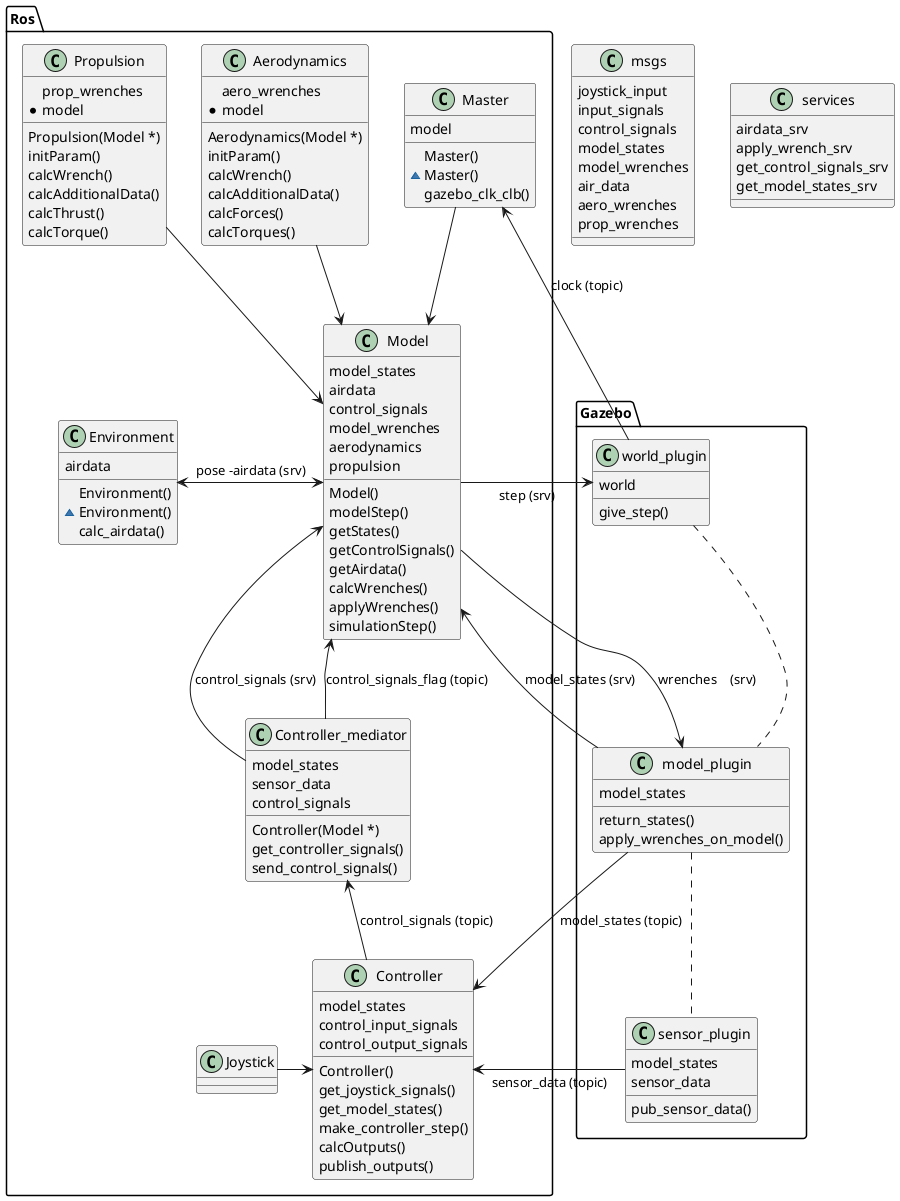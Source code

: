 @startuml

class msgs{
        joystick_input
        input_signals
        control_signals
        model_states
        model_wrenches
        air_data
        aero_wrenches
        prop_wrenches
}

class services{
    airdata_srv
    apply_wrench_srv
    get_control_signals_srv
    get_model_states_srv
}
    
namespace Ros{

    
    class Master{
        model
        Master()
        ~Master()
        gazebo_clk_clb()
    }

    class Model{
        model_states
        airdata
        control_signals
        model_wrenches
        aerodynamics
        propulsion
        Model()
        ' ~Model()
        modelStep()
        getStates()
        getControlSignals()
        getAirdata()
        calcWrenches()
        applyWrenches()
        simulationStep()
    }

    class Aerodynamics{
        aero_wrenches
        *model
        Aerodynamics(Model *)
        ' ~Aerodynamics()
        initParam()
        calcWrench()
        calcAdditionalData()
        calcForces()
        calcTorques()
    }

    class Propulsion{
        prop_wrenches
        *model
        Propulsion(Model *)
        ' ~Propulsion()
        initParam()
        calcWrench()
        calcAdditionalData()
        calcThrust()
        calcTorque()
    }

    class Environment{
        airdata
        Environment()
        ~Environment()
        calc_airdata()
    }
    class Controller_mediator{
        model_states
        sensor_data
        control_signals
        Controller(Model *)
        ' ~Controller()
        get_controller_signals()
        send_control_signals()
    }

    class Controller{
        model_states
        control_input_signals
        control_output_signals
        Controller() 
        get_joystick_signals()
        get_model_states()
        make_controller_step()
        calcOutputs()
        publish_outputs()
    }
}



namespace Gazebo{
    class world_plugin{
        world
        ' camera_view()
        give_step()
    }
    
    class model_plugin{
        model_states
        return_states()
        apply_wrenches_on_model()
    }

    class sensor_plugin{
        model_states
        sensor_data
        pub_sensor_data()
    }
}


Ros.Master --> Ros.Model
Ros.Controller_mediator --> Ros.Model : control_signals_flag (topic)
Ros.Propulsion --> Ros.Model
Ros.Environment <-> Ros.Model : pose -airdata (srv)
Ros.Aerodynamics --> Ros.Model
Gazebo.model_plugin <-- Ros.Model : wrenches    (srv)
Ros.Model <- Gazebo.model_plugin : model_states (srv)
Ros.Controller <- Gazebo.sensor_plugin :sensor_data (topic)
Ros.Model -> Gazebo.world_plugin : step (srv)
Ros.Model <-- Ros.Controller_mediator : control_signals (srv)
Gazebo.world_plugin --> Ros.Master : clock (topic)
Ros.Controller_mediator <-- Ros.Controller :control_signals (topic)
Ros.Controller <- Gazebo.model_plugin :model_states (topic)
Gazebo.world_plugin .. Gazebo.model_plugin
Gazebo.model_plugin .. Gazebo.sensor_plugin
Ros.Joystick -> Ros.Controller
@enduml
